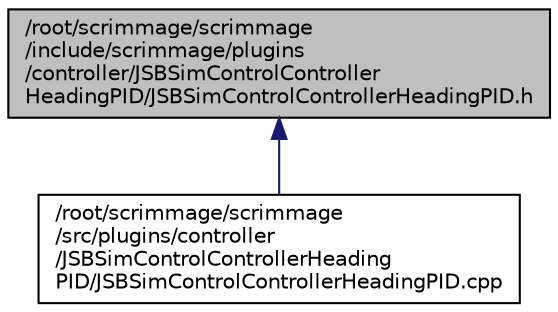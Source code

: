 digraph "/root/scrimmage/scrimmage/include/scrimmage/plugins/controller/JSBSimControlControllerHeadingPID/JSBSimControlControllerHeadingPID.h"
{
 // LATEX_PDF_SIZE
  edge [fontname="Helvetica",fontsize="10",labelfontname="Helvetica",labelfontsize="10"];
  node [fontname="Helvetica",fontsize="10",shape=record];
  Node1 [label="/root/scrimmage/scrimmage\l/include/scrimmage/plugins\l/controller/JSBSimControlController\lHeadingPID/JSBSimControlControllerHeadingPID.h",height=0.2,width=0.4,color="black", fillcolor="grey75", style="filled", fontcolor="black",tooltip="Brief file description."];
  Node1 -> Node2 [dir="back",color="midnightblue",fontsize="10",style="solid",fontname="Helvetica"];
  Node2 [label="/root/scrimmage/scrimmage\l/src/plugins/controller\l/JSBSimControlControllerHeading\lPID/JSBSimControlControllerHeadingPID.cpp",height=0.2,width=0.4,color="black", fillcolor="white", style="filled",URL="$JSBSimControlControllerHeadingPID_8cpp.html",tooltip="Brief file description."];
}
